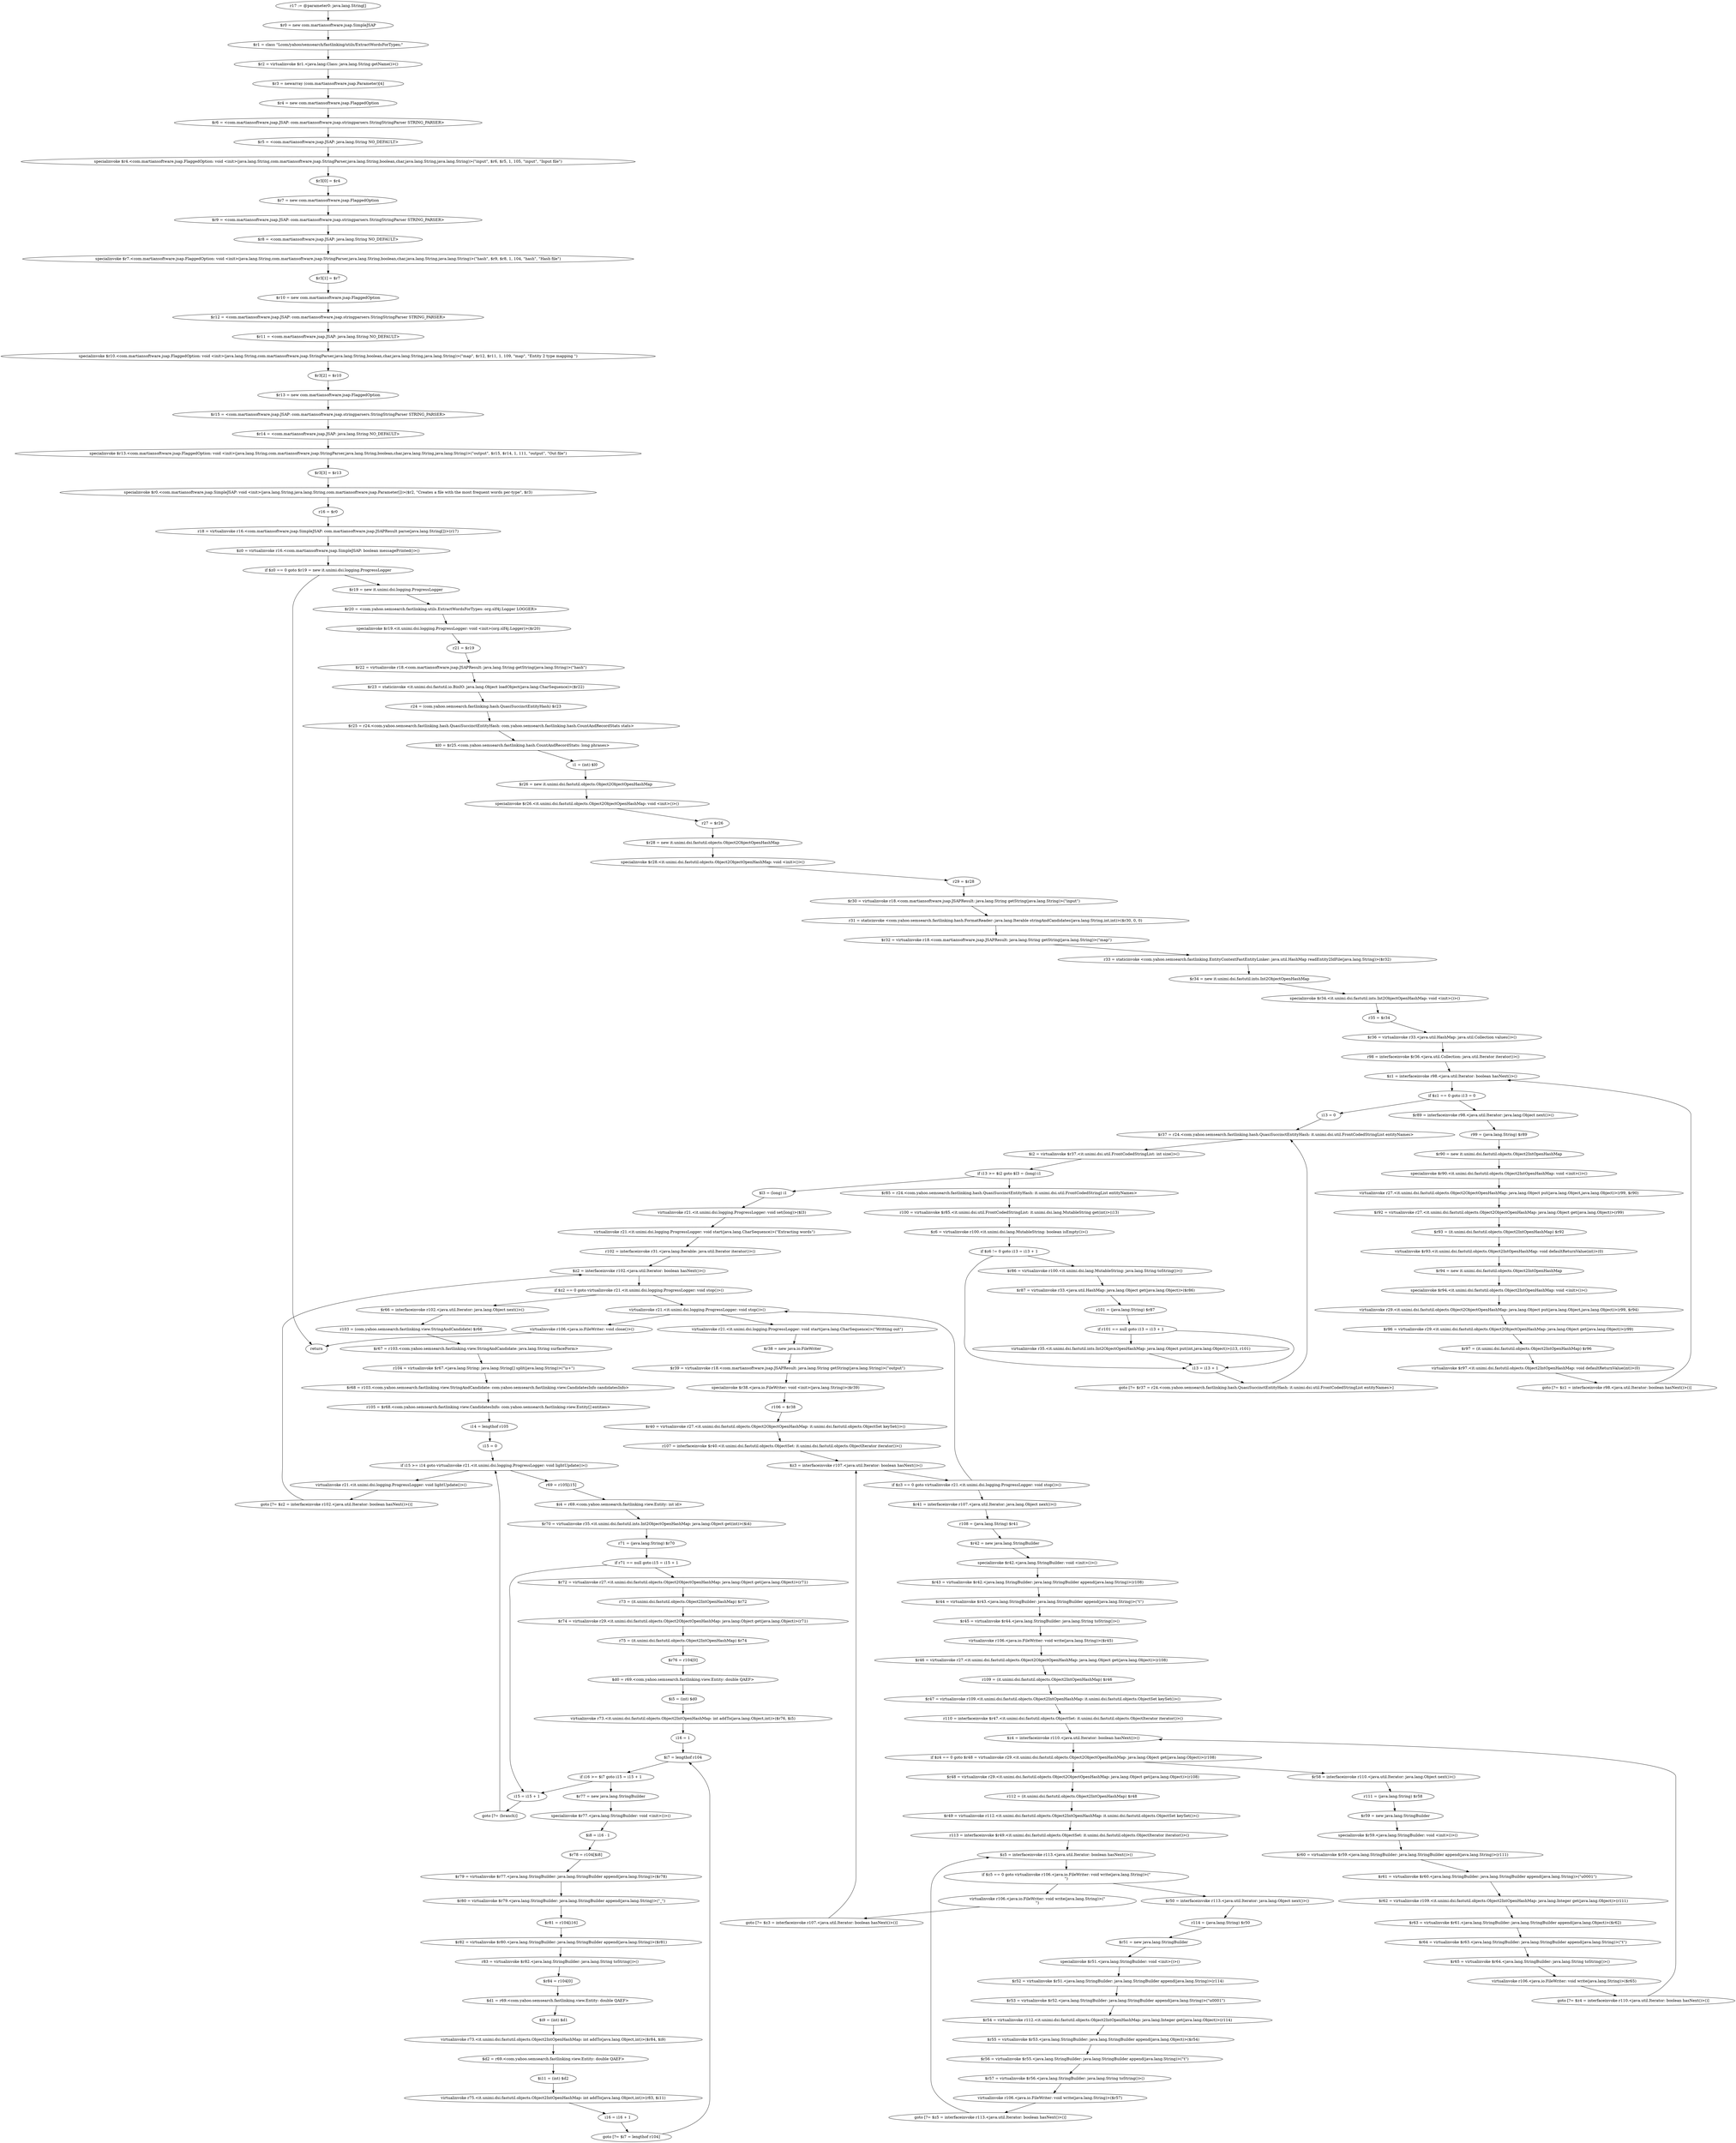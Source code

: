 digraph "unitGraph" {
    "r17 := @parameter0: java.lang.String[]"
    "$r0 = new com.martiansoftware.jsap.SimpleJSAP"
    "$r1 = class \"Lcom/yahoo/semsearch/fastlinking/utils/ExtractWordsForTypes;\""
    "$r2 = virtualinvoke $r1.<java.lang.Class: java.lang.String getName()>()"
    "$r3 = newarray (com.martiansoftware.jsap.Parameter)[4]"
    "$r4 = new com.martiansoftware.jsap.FlaggedOption"
    "$r6 = <com.martiansoftware.jsap.JSAP: com.martiansoftware.jsap.stringparsers.StringStringParser STRING_PARSER>"
    "$r5 = <com.martiansoftware.jsap.JSAP: java.lang.String NO_DEFAULT>"
    "specialinvoke $r4.<com.martiansoftware.jsap.FlaggedOption: void <init>(java.lang.String,com.martiansoftware.jsap.StringParser,java.lang.String,boolean,char,java.lang.String,java.lang.String)>(\"input\", $r6, $r5, 1, 105, \"input\", \"Input file\")"
    "$r3[0] = $r4"
    "$r7 = new com.martiansoftware.jsap.FlaggedOption"
    "$r9 = <com.martiansoftware.jsap.JSAP: com.martiansoftware.jsap.stringparsers.StringStringParser STRING_PARSER>"
    "$r8 = <com.martiansoftware.jsap.JSAP: java.lang.String NO_DEFAULT>"
    "specialinvoke $r7.<com.martiansoftware.jsap.FlaggedOption: void <init>(java.lang.String,com.martiansoftware.jsap.StringParser,java.lang.String,boolean,char,java.lang.String,java.lang.String)>(\"hash\", $r9, $r8, 1, 104, \"hash\", \"Hash file\")"
    "$r3[1] = $r7"
    "$r10 = new com.martiansoftware.jsap.FlaggedOption"
    "$r12 = <com.martiansoftware.jsap.JSAP: com.martiansoftware.jsap.stringparsers.StringStringParser STRING_PARSER>"
    "$r11 = <com.martiansoftware.jsap.JSAP: java.lang.String NO_DEFAULT>"
    "specialinvoke $r10.<com.martiansoftware.jsap.FlaggedOption: void <init>(java.lang.String,com.martiansoftware.jsap.StringParser,java.lang.String,boolean,char,java.lang.String,java.lang.String)>(\"map\", $r12, $r11, 1, 109, \"map\", \"Entity 2 type mapping \")"
    "$r3[2] = $r10"
    "$r13 = new com.martiansoftware.jsap.FlaggedOption"
    "$r15 = <com.martiansoftware.jsap.JSAP: com.martiansoftware.jsap.stringparsers.StringStringParser STRING_PARSER>"
    "$r14 = <com.martiansoftware.jsap.JSAP: java.lang.String NO_DEFAULT>"
    "specialinvoke $r13.<com.martiansoftware.jsap.FlaggedOption: void <init>(java.lang.String,com.martiansoftware.jsap.StringParser,java.lang.String,boolean,char,java.lang.String,java.lang.String)>(\"output\", $r15, $r14, 1, 111, \"output\", \"Out file\")"
    "$r3[3] = $r13"
    "specialinvoke $r0.<com.martiansoftware.jsap.SimpleJSAP: void <init>(java.lang.String,java.lang.String,com.martiansoftware.jsap.Parameter[])>($r2, \"Creates a file with the most frequent words per-type\", $r3)"
    "r16 = $r0"
    "r18 = virtualinvoke r16.<com.martiansoftware.jsap.SimpleJSAP: com.martiansoftware.jsap.JSAPResult parse(java.lang.String[])>(r17)"
    "$z0 = virtualinvoke r16.<com.martiansoftware.jsap.SimpleJSAP: boolean messagePrinted()>()"
    "if $z0 == 0 goto $r19 = new it.unimi.dsi.logging.ProgressLogger"
    "return"
    "$r19 = new it.unimi.dsi.logging.ProgressLogger"
    "$r20 = <com.yahoo.semsearch.fastlinking.utils.ExtractWordsForTypes: org.slf4j.Logger LOGGER>"
    "specialinvoke $r19.<it.unimi.dsi.logging.ProgressLogger: void <init>(org.slf4j.Logger)>($r20)"
    "r21 = $r19"
    "$r22 = virtualinvoke r18.<com.martiansoftware.jsap.JSAPResult: java.lang.String getString(java.lang.String)>(\"hash\")"
    "$r23 = staticinvoke <it.unimi.dsi.fastutil.io.BinIO: java.lang.Object loadObject(java.lang.CharSequence)>($r22)"
    "r24 = (com.yahoo.semsearch.fastlinking.hash.QuasiSuccinctEntityHash) $r23"
    "$r25 = r24.<com.yahoo.semsearch.fastlinking.hash.QuasiSuccinctEntityHash: com.yahoo.semsearch.fastlinking.hash.CountAndRecordStats stats>"
    "$l0 = $r25.<com.yahoo.semsearch.fastlinking.hash.CountAndRecordStats: long phrases>"
    "i1 = (int) $l0"
    "$r26 = new it.unimi.dsi.fastutil.objects.Object2ObjectOpenHashMap"
    "specialinvoke $r26.<it.unimi.dsi.fastutil.objects.Object2ObjectOpenHashMap: void <init>()>()"
    "r27 = $r26"
    "$r28 = new it.unimi.dsi.fastutil.objects.Object2ObjectOpenHashMap"
    "specialinvoke $r28.<it.unimi.dsi.fastutil.objects.Object2ObjectOpenHashMap: void <init>()>()"
    "r29 = $r28"
    "$r30 = virtualinvoke r18.<com.martiansoftware.jsap.JSAPResult: java.lang.String getString(java.lang.String)>(\"input\")"
    "r31 = staticinvoke <com.yahoo.semsearch.fastlinking.hash.FormatReader: java.lang.Iterable stringAndCandidates(java.lang.String,int,int)>($r30, 0, 0)"
    "$r32 = virtualinvoke r18.<com.martiansoftware.jsap.JSAPResult: java.lang.String getString(java.lang.String)>(\"map\")"
    "r33 = staticinvoke <com.yahoo.semsearch.fastlinking.EntityContextFastEntityLinker: java.util.HashMap readEntity2IdFile(java.lang.String)>($r32)"
    "$r34 = new it.unimi.dsi.fastutil.ints.Int2ObjectOpenHashMap"
    "specialinvoke $r34.<it.unimi.dsi.fastutil.ints.Int2ObjectOpenHashMap: void <init>()>()"
    "r35 = $r34"
    "$r36 = virtualinvoke r33.<java.util.HashMap: java.util.Collection values()>()"
    "r98 = interfaceinvoke $r36.<java.util.Collection: java.util.Iterator iterator()>()"
    "$z1 = interfaceinvoke r98.<java.util.Iterator: boolean hasNext()>()"
    "if $z1 == 0 goto i13 = 0"
    "$r89 = interfaceinvoke r98.<java.util.Iterator: java.lang.Object next()>()"
    "r99 = (java.lang.String) $r89"
    "$r90 = new it.unimi.dsi.fastutil.objects.Object2IntOpenHashMap"
    "specialinvoke $r90.<it.unimi.dsi.fastutil.objects.Object2IntOpenHashMap: void <init>()>()"
    "virtualinvoke r27.<it.unimi.dsi.fastutil.objects.Object2ObjectOpenHashMap: java.lang.Object put(java.lang.Object,java.lang.Object)>(r99, $r90)"
    "$r92 = virtualinvoke r27.<it.unimi.dsi.fastutil.objects.Object2ObjectOpenHashMap: java.lang.Object get(java.lang.Object)>(r99)"
    "$r93 = (it.unimi.dsi.fastutil.objects.Object2IntOpenHashMap) $r92"
    "virtualinvoke $r93.<it.unimi.dsi.fastutil.objects.Object2IntOpenHashMap: void defaultReturnValue(int)>(0)"
    "$r94 = new it.unimi.dsi.fastutil.objects.Object2IntOpenHashMap"
    "specialinvoke $r94.<it.unimi.dsi.fastutil.objects.Object2IntOpenHashMap: void <init>()>()"
    "virtualinvoke r29.<it.unimi.dsi.fastutil.objects.Object2ObjectOpenHashMap: java.lang.Object put(java.lang.Object,java.lang.Object)>(r99, $r94)"
    "$r96 = virtualinvoke r29.<it.unimi.dsi.fastutil.objects.Object2ObjectOpenHashMap: java.lang.Object get(java.lang.Object)>(r99)"
    "$r97 = (it.unimi.dsi.fastutil.objects.Object2IntOpenHashMap) $r96"
    "virtualinvoke $r97.<it.unimi.dsi.fastutil.objects.Object2IntOpenHashMap: void defaultReturnValue(int)>(0)"
    "goto [?= $z1 = interfaceinvoke r98.<java.util.Iterator: boolean hasNext()>()]"
    "i13 = 0"
    "$r37 = r24.<com.yahoo.semsearch.fastlinking.hash.QuasiSuccinctEntityHash: it.unimi.dsi.util.FrontCodedStringList entityNames>"
    "$i2 = virtualinvoke $r37.<it.unimi.dsi.util.FrontCodedStringList: int size()>()"
    "if i13 >= $i2 goto $l3 = (long) i1"
    "$r85 = r24.<com.yahoo.semsearch.fastlinking.hash.QuasiSuccinctEntityHash: it.unimi.dsi.util.FrontCodedStringList entityNames>"
    "r100 = virtualinvoke $r85.<it.unimi.dsi.util.FrontCodedStringList: it.unimi.dsi.lang.MutableString get(int)>(i13)"
    "$z6 = virtualinvoke r100.<it.unimi.dsi.lang.MutableString: boolean isEmpty()>()"
    "if $z6 != 0 goto i13 = i13 + 1"
    "$r86 = virtualinvoke r100.<it.unimi.dsi.lang.MutableString: java.lang.String toString()>()"
    "$r87 = virtualinvoke r33.<java.util.HashMap: java.lang.Object get(java.lang.Object)>($r86)"
    "r101 = (java.lang.String) $r87"
    "if r101 == null goto i13 = i13 + 1"
    "virtualinvoke r35.<it.unimi.dsi.fastutil.ints.Int2ObjectOpenHashMap: java.lang.Object put(int,java.lang.Object)>(i13, r101)"
    "i13 = i13 + 1"
    "goto [?= $r37 = r24.<com.yahoo.semsearch.fastlinking.hash.QuasiSuccinctEntityHash: it.unimi.dsi.util.FrontCodedStringList entityNames>]"
    "$l3 = (long) i1"
    "virtualinvoke r21.<it.unimi.dsi.logging.ProgressLogger: void set(long)>($l3)"
    "virtualinvoke r21.<it.unimi.dsi.logging.ProgressLogger: void start(java.lang.CharSequence)>(\"Extracting words\")"
    "r102 = interfaceinvoke r31.<java.lang.Iterable: java.util.Iterator iterator()>()"
    "$z2 = interfaceinvoke r102.<java.util.Iterator: boolean hasNext()>()"
    "if $z2 == 0 goto virtualinvoke r21.<it.unimi.dsi.logging.ProgressLogger: void stop()>()"
    "$r66 = interfaceinvoke r102.<java.util.Iterator: java.lang.Object next()>()"
    "r103 = (com.yahoo.semsearch.fastlinking.view.StringAndCandidate) $r66"
    "$r67 = r103.<com.yahoo.semsearch.fastlinking.view.StringAndCandidate: java.lang.String surfaceForm>"
    "r104 = virtualinvoke $r67.<java.lang.String: java.lang.String[] split(java.lang.String)>(\"\\s+\")"
    "$r68 = r103.<com.yahoo.semsearch.fastlinking.view.StringAndCandidate: com.yahoo.semsearch.fastlinking.view.CandidatesInfo candidatesInfo>"
    "r105 = $r68.<com.yahoo.semsearch.fastlinking.view.CandidatesInfo: com.yahoo.semsearch.fastlinking.view.Entity[] entities>"
    "i14 = lengthof r105"
    "i15 = 0"
    "if i15 >= i14 goto virtualinvoke r21.<it.unimi.dsi.logging.ProgressLogger: void lightUpdate()>()"
    "r69 = r105[i15]"
    "$i4 = r69.<com.yahoo.semsearch.fastlinking.view.Entity: int id>"
    "$r70 = virtualinvoke r35.<it.unimi.dsi.fastutil.ints.Int2ObjectOpenHashMap: java.lang.Object get(int)>($i4)"
    "r71 = (java.lang.String) $r70"
    "if r71 == null goto i15 = i15 + 1"
    "$r72 = virtualinvoke r27.<it.unimi.dsi.fastutil.objects.Object2ObjectOpenHashMap: java.lang.Object get(java.lang.Object)>(r71)"
    "r73 = (it.unimi.dsi.fastutil.objects.Object2IntOpenHashMap) $r72"
    "$r74 = virtualinvoke r29.<it.unimi.dsi.fastutil.objects.Object2ObjectOpenHashMap: java.lang.Object get(java.lang.Object)>(r71)"
    "r75 = (it.unimi.dsi.fastutil.objects.Object2IntOpenHashMap) $r74"
    "$r76 = r104[0]"
    "$d0 = r69.<com.yahoo.semsearch.fastlinking.view.Entity: double QAEF>"
    "$i5 = (int) $d0"
    "virtualinvoke r73.<it.unimi.dsi.fastutil.objects.Object2IntOpenHashMap: int addTo(java.lang.Object,int)>($r76, $i5)"
    "i16 = 1"
    "$i7 = lengthof r104"
    "if i16 >= $i7 goto i15 = i15 + 1"
    "$r77 = new java.lang.StringBuilder"
    "specialinvoke $r77.<java.lang.StringBuilder: void <init>()>()"
    "$i8 = i16 - 1"
    "$r78 = r104[$i8]"
    "$r79 = virtualinvoke $r77.<java.lang.StringBuilder: java.lang.StringBuilder append(java.lang.String)>($r78)"
    "$r80 = virtualinvoke $r79.<java.lang.StringBuilder: java.lang.StringBuilder append(java.lang.String)>(\"_\")"
    "$r81 = r104[i16]"
    "$r82 = virtualinvoke $r80.<java.lang.StringBuilder: java.lang.StringBuilder append(java.lang.String)>($r81)"
    "r83 = virtualinvoke $r82.<java.lang.StringBuilder: java.lang.String toString()>()"
    "$r84 = r104[0]"
    "$d1 = r69.<com.yahoo.semsearch.fastlinking.view.Entity: double QAEF>"
    "$i9 = (int) $d1"
    "virtualinvoke r73.<it.unimi.dsi.fastutil.objects.Object2IntOpenHashMap: int addTo(java.lang.Object,int)>($r84, $i9)"
    "$d2 = r69.<com.yahoo.semsearch.fastlinking.view.Entity: double QAEF>"
    "$i11 = (int) $d2"
    "virtualinvoke r75.<it.unimi.dsi.fastutil.objects.Object2IntOpenHashMap: int addTo(java.lang.Object,int)>(r83, $i11)"
    "i16 = i16 + 1"
    "goto [?= $i7 = lengthof r104]"
    "i15 = i15 + 1"
    "goto [?= (branch)]"
    "virtualinvoke r21.<it.unimi.dsi.logging.ProgressLogger: void lightUpdate()>()"
    "goto [?= $z2 = interfaceinvoke r102.<java.util.Iterator: boolean hasNext()>()]"
    "virtualinvoke r21.<it.unimi.dsi.logging.ProgressLogger: void stop()>()"
    "virtualinvoke r21.<it.unimi.dsi.logging.ProgressLogger: void start(java.lang.CharSequence)>(\"Writting out\")"
    "$r38 = new java.io.FileWriter"
    "$r39 = virtualinvoke r18.<com.martiansoftware.jsap.JSAPResult: java.lang.String getString(java.lang.String)>(\"output\")"
    "specialinvoke $r38.<java.io.FileWriter: void <init>(java.lang.String)>($r39)"
    "r106 = $r38"
    "$r40 = virtualinvoke r27.<it.unimi.dsi.fastutil.objects.Object2ObjectOpenHashMap: it.unimi.dsi.fastutil.objects.ObjectSet keySet()>()"
    "r107 = interfaceinvoke $r40.<it.unimi.dsi.fastutil.objects.ObjectSet: it.unimi.dsi.fastutil.objects.ObjectIterator iterator()>()"
    "$z3 = interfaceinvoke r107.<java.util.Iterator: boolean hasNext()>()"
    "if $z3 == 0 goto virtualinvoke r21.<it.unimi.dsi.logging.ProgressLogger: void stop()>()"
    "$r41 = interfaceinvoke r107.<java.util.Iterator: java.lang.Object next()>()"
    "r108 = (java.lang.String) $r41"
    "$r42 = new java.lang.StringBuilder"
    "specialinvoke $r42.<java.lang.StringBuilder: void <init>()>()"
    "$r43 = virtualinvoke $r42.<java.lang.StringBuilder: java.lang.StringBuilder append(java.lang.String)>(r108)"
    "$r44 = virtualinvoke $r43.<java.lang.StringBuilder: java.lang.StringBuilder append(java.lang.String)>(\"\t\")"
    "$r45 = virtualinvoke $r44.<java.lang.StringBuilder: java.lang.String toString()>()"
    "virtualinvoke r106.<java.io.FileWriter: void write(java.lang.String)>($r45)"
    "$r46 = virtualinvoke r27.<it.unimi.dsi.fastutil.objects.Object2ObjectOpenHashMap: java.lang.Object get(java.lang.Object)>(r108)"
    "r109 = (it.unimi.dsi.fastutil.objects.Object2IntOpenHashMap) $r46"
    "$r47 = virtualinvoke r109.<it.unimi.dsi.fastutil.objects.Object2IntOpenHashMap: it.unimi.dsi.fastutil.objects.ObjectSet keySet()>()"
    "r110 = interfaceinvoke $r47.<it.unimi.dsi.fastutil.objects.ObjectSet: it.unimi.dsi.fastutil.objects.ObjectIterator iterator()>()"
    "$z4 = interfaceinvoke r110.<java.util.Iterator: boolean hasNext()>()"
    "if $z4 == 0 goto $r48 = virtualinvoke r29.<it.unimi.dsi.fastutil.objects.Object2ObjectOpenHashMap: java.lang.Object get(java.lang.Object)>(r108)"
    "$r58 = interfaceinvoke r110.<java.util.Iterator: java.lang.Object next()>()"
    "r111 = (java.lang.String) $r58"
    "$r59 = new java.lang.StringBuilder"
    "specialinvoke $r59.<java.lang.StringBuilder: void <init>()>()"
    "$r60 = virtualinvoke $r59.<java.lang.StringBuilder: java.lang.StringBuilder append(java.lang.String)>(r111)"
    "$r61 = virtualinvoke $r60.<java.lang.StringBuilder: java.lang.StringBuilder append(java.lang.String)>(\"\u0001\")"
    "$r62 = virtualinvoke r109.<it.unimi.dsi.fastutil.objects.Object2IntOpenHashMap: java.lang.Integer get(java.lang.Object)>(r111)"
    "$r63 = virtualinvoke $r61.<java.lang.StringBuilder: java.lang.StringBuilder append(java.lang.Object)>($r62)"
    "$r64 = virtualinvoke $r63.<java.lang.StringBuilder: java.lang.StringBuilder append(java.lang.String)>(\"\t\")"
    "$r65 = virtualinvoke $r64.<java.lang.StringBuilder: java.lang.String toString()>()"
    "virtualinvoke r106.<java.io.FileWriter: void write(java.lang.String)>($r65)"
    "goto [?= $z4 = interfaceinvoke r110.<java.util.Iterator: boolean hasNext()>()]"
    "$r48 = virtualinvoke r29.<it.unimi.dsi.fastutil.objects.Object2ObjectOpenHashMap: java.lang.Object get(java.lang.Object)>(r108)"
    "r112 = (it.unimi.dsi.fastutil.objects.Object2IntOpenHashMap) $r48"
    "$r49 = virtualinvoke r112.<it.unimi.dsi.fastutil.objects.Object2IntOpenHashMap: it.unimi.dsi.fastutil.objects.ObjectSet keySet()>()"
    "r113 = interfaceinvoke $r49.<it.unimi.dsi.fastutil.objects.ObjectSet: it.unimi.dsi.fastutil.objects.ObjectIterator iterator()>()"
    "$z5 = interfaceinvoke r113.<java.util.Iterator: boolean hasNext()>()"
    "if $z5 == 0 goto virtualinvoke r106.<java.io.FileWriter: void write(java.lang.String)>(\"\n\")"
    "$r50 = interfaceinvoke r113.<java.util.Iterator: java.lang.Object next()>()"
    "r114 = (java.lang.String) $r50"
    "$r51 = new java.lang.StringBuilder"
    "specialinvoke $r51.<java.lang.StringBuilder: void <init>()>()"
    "$r52 = virtualinvoke $r51.<java.lang.StringBuilder: java.lang.StringBuilder append(java.lang.String)>(r114)"
    "$r53 = virtualinvoke $r52.<java.lang.StringBuilder: java.lang.StringBuilder append(java.lang.String)>(\"\u0001\")"
    "$r54 = virtualinvoke r112.<it.unimi.dsi.fastutil.objects.Object2IntOpenHashMap: java.lang.Integer get(java.lang.Object)>(r114)"
    "$r55 = virtualinvoke $r53.<java.lang.StringBuilder: java.lang.StringBuilder append(java.lang.Object)>($r54)"
    "$r56 = virtualinvoke $r55.<java.lang.StringBuilder: java.lang.StringBuilder append(java.lang.String)>(\"\t\")"
    "$r57 = virtualinvoke $r56.<java.lang.StringBuilder: java.lang.String toString()>()"
    "virtualinvoke r106.<java.io.FileWriter: void write(java.lang.String)>($r57)"
    "goto [?= $z5 = interfaceinvoke r113.<java.util.Iterator: boolean hasNext()>()]"
    "virtualinvoke r106.<java.io.FileWriter: void write(java.lang.String)>(\"\n\")"
    "goto [?= $z3 = interfaceinvoke r107.<java.util.Iterator: boolean hasNext()>()]"
    "virtualinvoke r106.<java.io.FileWriter: void close()>()"
    "r17 := @parameter0: java.lang.String[]"->"$r0 = new com.martiansoftware.jsap.SimpleJSAP";
    "$r0 = new com.martiansoftware.jsap.SimpleJSAP"->"$r1 = class \"Lcom/yahoo/semsearch/fastlinking/utils/ExtractWordsForTypes;\"";
    "$r1 = class \"Lcom/yahoo/semsearch/fastlinking/utils/ExtractWordsForTypes;\""->"$r2 = virtualinvoke $r1.<java.lang.Class: java.lang.String getName()>()";
    "$r2 = virtualinvoke $r1.<java.lang.Class: java.lang.String getName()>()"->"$r3 = newarray (com.martiansoftware.jsap.Parameter)[4]";
    "$r3 = newarray (com.martiansoftware.jsap.Parameter)[4]"->"$r4 = new com.martiansoftware.jsap.FlaggedOption";
    "$r4 = new com.martiansoftware.jsap.FlaggedOption"->"$r6 = <com.martiansoftware.jsap.JSAP: com.martiansoftware.jsap.stringparsers.StringStringParser STRING_PARSER>";
    "$r6 = <com.martiansoftware.jsap.JSAP: com.martiansoftware.jsap.stringparsers.StringStringParser STRING_PARSER>"->"$r5 = <com.martiansoftware.jsap.JSAP: java.lang.String NO_DEFAULT>";
    "$r5 = <com.martiansoftware.jsap.JSAP: java.lang.String NO_DEFAULT>"->"specialinvoke $r4.<com.martiansoftware.jsap.FlaggedOption: void <init>(java.lang.String,com.martiansoftware.jsap.StringParser,java.lang.String,boolean,char,java.lang.String,java.lang.String)>(\"input\", $r6, $r5, 1, 105, \"input\", \"Input file\")";
    "specialinvoke $r4.<com.martiansoftware.jsap.FlaggedOption: void <init>(java.lang.String,com.martiansoftware.jsap.StringParser,java.lang.String,boolean,char,java.lang.String,java.lang.String)>(\"input\", $r6, $r5, 1, 105, \"input\", \"Input file\")"->"$r3[0] = $r4";
    "$r3[0] = $r4"->"$r7 = new com.martiansoftware.jsap.FlaggedOption";
    "$r7 = new com.martiansoftware.jsap.FlaggedOption"->"$r9 = <com.martiansoftware.jsap.JSAP: com.martiansoftware.jsap.stringparsers.StringStringParser STRING_PARSER>";
    "$r9 = <com.martiansoftware.jsap.JSAP: com.martiansoftware.jsap.stringparsers.StringStringParser STRING_PARSER>"->"$r8 = <com.martiansoftware.jsap.JSAP: java.lang.String NO_DEFAULT>";
    "$r8 = <com.martiansoftware.jsap.JSAP: java.lang.String NO_DEFAULT>"->"specialinvoke $r7.<com.martiansoftware.jsap.FlaggedOption: void <init>(java.lang.String,com.martiansoftware.jsap.StringParser,java.lang.String,boolean,char,java.lang.String,java.lang.String)>(\"hash\", $r9, $r8, 1, 104, \"hash\", \"Hash file\")";
    "specialinvoke $r7.<com.martiansoftware.jsap.FlaggedOption: void <init>(java.lang.String,com.martiansoftware.jsap.StringParser,java.lang.String,boolean,char,java.lang.String,java.lang.String)>(\"hash\", $r9, $r8, 1, 104, \"hash\", \"Hash file\")"->"$r3[1] = $r7";
    "$r3[1] = $r7"->"$r10 = new com.martiansoftware.jsap.FlaggedOption";
    "$r10 = new com.martiansoftware.jsap.FlaggedOption"->"$r12 = <com.martiansoftware.jsap.JSAP: com.martiansoftware.jsap.stringparsers.StringStringParser STRING_PARSER>";
    "$r12 = <com.martiansoftware.jsap.JSAP: com.martiansoftware.jsap.stringparsers.StringStringParser STRING_PARSER>"->"$r11 = <com.martiansoftware.jsap.JSAP: java.lang.String NO_DEFAULT>";
    "$r11 = <com.martiansoftware.jsap.JSAP: java.lang.String NO_DEFAULT>"->"specialinvoke $r10.<com.martiansoftware.jsap.FlaggedOption: void <init>(java.lang.String,com.martiansoftware.jsap.StringParser,java.lang.String,boolean,char,java.lang.String,java.lang.String)>(\"map\", $r12, $r11, 1, 109, \"map\", \"Entity 2 type mapping \")";
    "specialinvoke $r10.<com.martiansoftware.jsap.FlaggedOption: void <init>(java.lang.String,com.martiansoftware.jsap.StringParser,java.lang.String,boolean,char,java.lang.String,java.lang.String)>(\"map\", $r12, $r11, 1, 109, \"map\", \"Entity 2 type mapping \")"->"$r3[2] = $r10";
    "$r3[2] = $r10"->"$r13 = new com.martiansoftware.jsap.FlaggedOption";
    "$r13 = new com.martiansoftware.jsap.FlaggedOption"->"$r15 = <com.martiansoftware.jsap.JSAP: com.martiansoftware.jsap.stringparsers.StringStringParser STRING_PARSER>";
    "$r15 = <com.martiansoftware.jsap.JSAP: com.martiansoftware.jsap.stringparsers.StringStringParser STRING_PARSER>"->"$r14 = <com.martiansoftware.jsap.JSAP: java.lang.String NO_DEFAULT>";
    "$r14 = <com.martiansoftware.jsap.JSAP: java.lang.String NO_DEFAULT>"->"specialinvoke $r13.<com.martiansoftware.jsap.FlaggedOption: void <init>(java.lang.String,com.martiansoftware.jsap.StringParser,java.lang.String,boolean,char,java.lang.String,java.lang.String)>(\"output\", $r15, $r14, 1, 111, \"output\", \"Out file\")";
    "specialinvoke $r13.<com.martiansoftware.jsap.FlaggedOption: void <init>(java.lang.String,com.martiansoftware.jsap.StringParser,java.lang.String,boolean,char,java.lang.String,java.lang.String)>(\"output\", $r15, $r14, 1, 111, \"output\", \"Out file\")"->"$r3[3] = $r13";
    "$r3[3] = $r13"->"specialinvoke $r0.<com.martiansoftware.jsap.SimpleJSAP: void <init>(java.lang.String,java.lang.String,com.martiansoftware.jsap.Parameter[])>($r2, \"Creates a file with the most frequent words per-type\", $r3)";
    "specialinvoke $r0.<com.martiansoftware.jsap.SimpleJSAP: void <init>(java.lang.String,java.lang.String,com.martiansoftware.jsap.Parameter[])>($r2, \"Creates a file with the most frequent words per-type\", $r3)"->"r16 = $r0";
    "r16 = $r0"->"r18 = virtualinvoke r16.<com.martiansoftware.jsap.SimpleJSAP: com.martiansoftware.jsap.JSAPResult parse(java.lang.String[])>(r17)";
    "r18 = virtualinvoke r16.<com.martiansoftware.jsap.SimpleJSAP: com.martiansoftware.jsap.JSAPResult parse(java.lang.String[])>(r17)"->"$z0 = virtualinvoke r16.<com.martiansoftware.jsap.SimpleJSAP: boolean messagePrinted()>()";
    "$z0 = virtualinvoke r16.<com.martiansoftware.jsap.SimpleJSAP: boolean messagePrinted()>()"->"if $z0 == 0 goto $r19 = new it.unimi.dsi.logging.ProgressLogger";
    "if $z0 == 0 goto $r19 = new it.unimi.dsi.logging.ProgressLogger"->"return";
    "if $z0 == 0 goto $r19 = new it.unimi.dsi.logging.ProgressLogger"->"$r19 = new it.unimi.dsi.logging.ProgressLogger";
    "$r19 = new it.unimi.dsi.logging.ProgressLogger"->"$r20 = <com.yahoo.semsearch.fastlinking.utils.ExtractWordsForTypes: org.slf4j.Logger LOGGER>";
    "$r20 = <com.yahoo.semsearch.fastlinking.utils.ExtractWordsForTypes: org.slf4j.Logger LOGGER>"->"specialinvoke $r19.<it.unimi.dsi.logging.ProgressLogger: void <init>(org.slf4j.Logger)>($r20)";
    "specialinvoke $r19.<it.unimi.dsi.logging.ProgressLogger: void <init>(org.slf4j.Logger)>($r20)"->"r21 = $r19";
    "r21 = $r19"->"$r22 = virtualinvoke r18.<com.martiansoftware.jsap.JSAPResult: java.lang.String getString(java.lang.String)>(\"hash\")";
    "$r22 = virtualinvoke r18.<com.martiansoftware.jsap.JSAPResult: java.lang.String getString(java.lang.String)>(\"hash\")"->"$r23 = staticinvoke <it.unimi.dsi.fastutil.io.BinIO: java.lang.Object loadObject(java.lang.CharSequence)>($r22)";
    "$r23 = staticinvoke <it.unimi.dsi.fastutil.io.BinIO: java.lang.Object loadObject(java.lang.CharSequence)>($r22)"->"r24 = (com.yahoo.semsearch.fastlinking.hash.QuasiSuccinctEntityHash) $r23";
    "r24 = (com.yahoo.semsearch.fastlinking.hash.QuasiSuccinctEntityHash) $r23"->"$r25 = r24.<com.yahoo.semsearch.fastlinking.hash.QuasiSuccinctEntityHash: com.yahoo.semsearch.fastlinking.hash.CountAndRecordStats stats>";
    "$r25 = r24.<com.yahoo.semsearch.fastlinking.hash.QuasiSuccinctEntityHash: com.yahoo.semsearch.fastlinking.hash.CountAndRecordStats stats>"->"$l0 = $r25.<com.yahoo.semsearch.fastlinking.hash.CountAndRecordStats: long phrases>";
    "$l0 = $r25.<com.yahoo.semsearch.fastlinking.hash.CountAndRecordStats: long phrases>"->"i1 = (int) $l0";
    "i1 = (int) $l0"->"$r26 = new it.unimi.dsi.fastutil.objects.Object2ObjectOpenHashMap";
    "$r26 = new it.unimi.dsi.fastutil.objects.Object2ObjectOpenHashMap"->"specialinvoke $r26.<it.unimi.dsi.fastutil.objects.Object2ObjectOpenHashMap: void <init>()>()";
    "specialinvoke $r26.<it.unimi.dsi.fastutil.objects.Object2ObjectOpenHashMap: void <init>()>()"->"r27 = $r26";
    "r27 = $r26"->"$r28 = new it.unimi.dsi.fastutil.objects.Object2ObjectOpenHashMap";
    "$r28 = new it.unimi.dsi.fastutil.objects.Object2ObjectOpenHashMap"->"specialinvoke $r28.<it.unimi.dsi.fastutil.objects.Object2ObjectOpenHashMap: void <init>()>()";
    "specialinvoke $r28.<it.unimi.dsi.fastutil.objects.Object2ObjectOpenHashMap: void <init>()>()"->"r29 = $r28";
    "r29 = $r28"->"$r30 = virtualinvoke r18.<com.martiansoftware.jsap.JSAPResult: java.lang.String getString(java.lang.String)>(\"input\")";
    "$r30 = virtualinvoke r18.<com.martiansoftware.jsap.JSAPResult: java.lang.String getString(java.lang.String)>(\"input\")"->"r31 = staticinvoke <com.yahoo.semsearch.fastlinking.hash.FormatReader: java.lang.Iterable stringAndCandidates(java.lang.String,int,int)>($r30, 0, 0)";
    "r31 = staticinvoke <com.yahoo.semsearch.fastlinking.hash.FormatReader: java.lang.Iterable stringAndCandidates(java.lang.String,int,int)>($r30, 0, 0)"->"$r32 = virtualinvoke r18.<com.martiansoftware.jsap.JSAPResult: java.lang.String getString(java.lang.String)>(\"map\")";
    "$r32 = virtualinvoke r18.<com.martiansoftware.jsap.JSAPResult: java.lang.String getString(java.lang.String)>(\"map\")"->"r33 = staticinvoke <com.yahoo.semsearch.fastlinking.EntityContextFastEntityLinker: java.util.HashMap readEntity2IdFile(java.lang.String)>($r32)";
    "r33 = staticinvoke <com.yahoo.semsearch.fastlinking.EntityContextFastEntityLinker: java.util.HashMap readEntity2IdFile(java.lang.String)>($r32)"->"$r34 = new it.unimi.dsi.fastutil.ints.Int2ObjectOpenHashMap";
    "$r34 = new it.unimi.dsi.fastutil.ints.Int2ObjectOpenHashMap"->"specialinvoke $r34.<it.unimi.dsi.fastutil.ints.Int2ObjectOpenHashMap: void <init>()>()";
    "specialinvoke $r34.<it.unimi.dsi.fastutil.ints.Int2ObjectOpenHashMap: void <init>()>()"->"r35 = $r34";
    "r35 = $r34"->"$r36 = virtualinvoke r33.<java.util.HashMap: java.util.Collection values()>()";
    "$r36 = virtualinvoke r33.<java.util.HashMap: java.util.Collection values()>()"->"r98 = interfaceinvoke $r36.<java.util.Collection: java.util.Iterator iterator()>()";
    "r98 = interfaceinvoke $r36.<java.util.Collection: java.util.Iterator iterator()>()"->"$z1 = interfaceinvoke r98.<java.util.Iterator: boolean hasNext()>()";
    "$z1 = interfaceinvoke r98.<java.util.Iterator: boolean hasNext()>()"->"if $z1 == 0 goto i13 = 0";
    "if $z1 == 0 goto i13 = 0"->"$r89 = interfaceinvoke r98.<java.util.Iterator: java.lang.Object next()>()";
    "if $z1 == 0 goto i13 = 0"->"i13 = 0";
    "$r89 = interfaceinvoke r98.<java.util.Iterator: java.lang.Object next()>()"->"r99 = (java.lang.String) $r89";
    "r99 = (java.lang.String) $r89"->"$r90 = new it.unimi.dsi.fastutil.objects.Object2IntOpenHashMap";
    "$r90 = new it.unimi.dsi.fastutil.objects.Object2IntOpenHashMap"->"specialinvoke $r90.<it.unimi.dsi.fastutil.objects.Object2IntOpenHashMap: void <init>()>()";
    "specialinvoke $r90.<it.unimi.dsi.fastutil.objects.Object2IntOpenHashMap: void <init>()>()"->"virtualinvoke r27.<it.unimi.dsi.fastutil.objects.Object2ObjectOpenHashMap: java.lang.Object put(java.lang.Object,java.lang.Object)>(r99, $r90)";
    "virtualinvoke r27.<it.unimi.dsi.fastutil.objects.Object2ObjectOpenHashMap: java.lang.Object put(java.lang.Object,java.lang.Object)>(r99, $r90)"->"$r92 = virtualinvoke r27.<it.unimi.dsi.fastutil.objects.Object2ObjectOpenHashMap: java.lang.Object get(java.lang.Object)>(r99)";
    "$r92 = virtualinvoke r27.<it.unimi.dsi.fastutil.objects.Object2ObjectOpenHashMap: java.lang.Object get(java.lang.Object)>(r99)"->"$r93 = (it.unimi.dsi.fastutil.objects.Object2IntOpenHashMap) $r92";
    "$r93 = (it.unimi.dsi.fastutil.objects.Object2IntOpenHashMap) $r92"->"virtualinvoke $r93.<it.unimi.dsi.fastutil.objects.Object2IntOpenHashMap: void defaultReturnValue(int)>(0)";
    "virtualinvoke $r93.<it.unimi.dsi.fastutil.objects.Object2IntOpenHashMap: void defaultReturnValue(int)>(0)"->"$r94 = new it.unimi.dsi.fastutil.objects.Object2IntOpenHashMap";
    "$r94 = new it.unimi.dsi.fastutil.objects.Object2IntOpenHashMap"->"specialinvoke $r94.<it.unimi.dsi.fastutil.objects.Object2IntOpenHashMap: void <init>()>()";
    "specialinvoke $r94.<it.unimi.dsi.fastutil.objects.Object2IntOpenHashMap: void <init>()>()"->"virtualinvoke r29.<it.unimi.dsi.fastutil.objects.Object2ObjectOpenHashMap: java.lang.Object put(java.lang.Object,java.lang.Object)>(r99, $r94)";
    "virtualinvoke r29.<it.unimi.dsi.fastutil.objects.Object2ObjectOpenHashMap: java.lang.Object put(java.lang.Object,java.lang.Object)>(r99, $r94)"->"$r96 = virtualinvoke r29.<it.unimi.dsi.fastutil.objects.Object2ObjectOpenHashMap: java.lang.Object get(java.lang.Object)>(r99)";
    "$r96 = virtualinvoke r29.<it.unimi.dsi.fastutil.objects.Object2ObjectOpenHashMap: java.lang.Object get(java.lang.Object)>(r99)"->"$r97 = (it.unimi.dsi.fastutil.objects.Object2IntOpenHashMap) $r96";
    "$r97 = (it.unimi.dsi.fastutil.objects.Object2IntOpenHashMap) $r96"->"virtualinvoke $r97.<it.unimi.dsi.fastutil.objects.Object2IntOpenHashMap: void defaultReturnValue(int)>(0)";
    "virtualinvoke $r97.<it.unimi.dsi.fastutil.objects.Object2IntOpenHashMap: void defaultReturnValue(int)>(0)"->"goto [?= $z1 = interfaceinvoke r98.<java.util.Iterator: boolean hasNext()>()]";
    "goto [?= $z1 = interfaceinvoke r98.<java.util.Iterator: boolean hasNext()>()]"->"$z1 = interfaceinvoke r98.<java.util.Iterator: boolean hasNext()>()";
    "i13 = 0"->"$r37 = r24.<com.yahoo.semsearch.fastlinking.hash.QuasiSuccinctEntityHash: it.unimi.dsi.util.FrontCodedStringList entityNames>";
    "$r37 = r24.<com.yahoo.semsearch.fastlinking.hash.QuasiSuccinctEntityHash: it.unimi.dsi.util.FrontCodedStringList entityNames>"->"$i2 = virtualinvoke $r37.<it.unimi.dsi.util.FrontCodedStringList: int size()>()";
    "$i2 = virtualinvoke $r37.<it.unimi.dsi.util.FrontCodedStringList: int size()>()"->"if i13 >= $i2 goto $l3 = (long) i1";
    "if i13 >= $i2 goto $l3 = (long) i1"->"$r85 = r24.<com.yahoo.semsearch.fastlinking.hash.QuasiSuccinctEntityHash: it.unimi.dsi.util.FrontCodedStringList entityNames>";
    "if i13 >= $i2 goto $l3 = (long) i1"->"$l3 = (long) i1";
    "$r85 = r24.<com.yahoo.semsearch.fastlinking.hash.QuasiSuccinctEntityHash: it.unimi.dsi.util.FrontCodedStringList entityNames>"->"r100 = virtualinvoke $r85.<it.unimi.dsi.util.FrontCodedStringList: it.unimi.dsi.lang.MutableString get(int)>(i13)";
    "r100 = virtualinvoke $r85.<it.unimi.dsi.util.FrontCodedStringList: it.unimi.dsi.lang.MutableString get(int)>(i13)"->"$z6 = virtualinvoke r100.<it.unimi.dsi.lang.MutableString: boolean isEmpty()>()";
    "$z6 = virtualinvoke r100.<it.unimi.dsi.lang.MutableString: boolean isEmpty()>()"->"if $z6 != 0 goto i13 = i13 + 1";
    "if $z6 != 0 goto i13 = i13 + 1"->"$r86 = virtualinvoke r100.<it.unimi.dsi.lang.MutableString: java.lang.String toString()>()";
    "if $z6 != 0 goto i13 = i13 + 1"->"i13 = i13 + 1";
    "$r86 = virtualinvoke r100.<it.unimi.dsi.lang.MutableString: java.lang.String toString()>()"->"$r87 = virtualinvoke r33.<java.util.HashMap: java.lang.Object get(java.lang.Object)>($r86)";
    "$r87 = virtualinvoke r33.<java.util.HashMap: java.lang.Object get(java.lang.Object)>($r86)"->"r101 = (java.lang.String) $r87";
    "r101 = (java.lang.String) $r87"->"if r101 == null goto i13 = i13 + 1";
    "if r101 == null goto i13 = i13 + 1"->"virtualinvoke r35.<it.unimi.dsi.fastutil.ints.Int2ObjectOpenHashMap: java.lang.Object put(int,java.lang.Object)>(i13, r101)";
    "if r101 == null goto i13 = i13 + 1"->"i13 = i13 + 1";
    "virtualinvoke r35.<it.unimi.dsi.fastutil.ints.Int2ObjectOpenHashMap: java.lang.Object put(int,java.lang.Object)>(i13, r101)"->"i13 = i13 + 1";
    "i13 = i13 + 1"->"goto [?= $r37 = r24.<com.yahoo.semsearch.fastlinking.hash.QuasiSuccinctEntityHash: it.unimi.dsi.util.FrontCodedStringList entityNames>]";
    "goto [?= $r37 = r24.<com.yahoo.semsearch.fastlinking.hash.QuasiSuccinctEntityHash: it.unimi.dsi.util.FrontCodedStringList entityNames>]"->"$r37 = r24.<com.yahoo.semsearch.fastlinking.hash.QuasiSuccinctEntityHash: it.unimi.dsi.util.FrontCodedStringList entityNames>";
    "$l3 = (long) i1"->"virtualinvoke r21.<it.unimi.dsi.logging.ProgressLogger: void set(long)>($l3)";
    "virtualinvoke r21.<it.unimi.dsi.logging.ProgressLogger: void set(long)>($l3)"->"virtualinvoke r21.<it.unimi.dsi.logging.ProgressLogger: void start(java.lang.CharSequence)>(\"Extracting words\")";
    "virtualinvoke r21.<it.unimi.dsi.logging.ProgressLogger: void start(java.lang.CharSequence)>(\"Extracting words\")"->"r102 = interfaceinvoke r31.<java.lang.Iterable: java.util.Iterator iterator()>()";
    "r102 = interfaceinvoke r31.<java.lang.Iterable: java.util.Iterator iterator()>()"->"$z2 = interfaceinvoke r102.<java.util.Iterator: boolean hasNext()>()";
    "$z2 = interfaceinvoke r102.<java.util.Iterator: boolean hasNext()>()"->"if $z2 == 0 goto virtualinvoke r21.<it.unimi.dsi.logging.ProgressLogger: void stop()>()";
    "if $z2 == 0 goto virtualinvoke r21.<it.unimi.dsi.logging.ProgressLogger: void stop()>()"->"$r66 = interfaceinvoke r102.<java.util.Iterator: java.lang.Object next()>()";
    "if $z2 == 0 goto virtualinvoke r21.<it.unimi.dsi.logging.ProgressLogger: void stop()>()"->"virtualinvoke r21.<it.unimi.dsi.logging.ProgressLogger: void stop()>()";
    "$r66 = interfaceinvoke r102.<java.util.Iterator: java.lang.Object next()>()"->"r103 = (com.yahoo.semsearch.fastlinking.view.StringAndCandidate) $r66";
    "r103 = (com.yahoo.semsearch.fastlinking.view.StringAndCandidate) $r66"->"$r67 = r103.<com.yahoo.semsearch.fastlinking.view.StringAndCandidate: java.lang.String surfaceForm>";
    "$r67 = r103.<com.yahoo.semsearch.fastlinking.view.StringAndCandidate: java.lang.String surfaceForm>"->"r104 = virtualinvoke $r67.<java.lang.String: java.lang.String[] split(java.lang.String)>(\"\\s+\")";
    "r104 = virtualinvoke $r67.<java.lang.String: java.lang.String[] split(java.lang.String)>(\"\\s+\")"->"$r68 = r103.<com.yahoo.semsearch.fastlinking.view.StringAndCandidate: com.yahoo.semsearch.fastlinking.view.CandidatesInfo candidatesInfo>";
    "$r68 = r103.<com.yahoo.semsearch.fastlinking.view.StringAndCandidate: com.yahoo.semsearch.fastlinking.view.CandidatesInfo candidatesInfo>"->"r105 = $r68.<com.yahoo.semsearch.fastlinking.view.CandidatesInfo: com.yahoo.semsearch.fastlinking.view.Entity[] entities>";
    "r105 = $r68.<com.yahoo.semsearch.fastlinking.view.CandidatesInfo: com.yahoo.semsearch.fastlinking.view.Entity[] entities>"->"i14 = lengthof r105";
    "i14 = lengthof r105"->"i15 = 0";
    "i15 = 0"->"if i15 >= i14 goto virtualinvoke r21.<it.unimi.dsi.logging.ProgressLogger: void lightUpdate()>()";
    "if i15 >= i14 goto virtualinvoke r21.<it.unimi.dsi.logging.ProgressLogger: void lightUpdate()>()"->"r69 = r105[i15]";
    "if i15 >= i14 goto virtualinvoke r21.<it.unimi.dsi.logging.ProgressLogger: void lightUpdate()>()"->"virtualinvoke r21.<it.unimi.dsi.logging.ProgressLogger: void lightUpdate()>()";
    "r69 = r105[i15]"->"$i4 = r69.<com.yahoo.semsearch.fastlinking.view.Entity: int id>";
    "$i4 = r69.<com.yahoo.semsearch.fastlinking.view.Entity: int id>"->"$r70 = virtualinvoke r35.<it.unimi.dsi.fastutil.ints.Int2ObjectOpenHashMap: java.lang.Object get(int)>($i4)";
    "$r70 = virtualinvoke r35.<it.unimi.dsi.fastutil.ints.Int2ObjectOpenHashMap: java.lang.Object get(int)>($i4)"->"r71 = (java.lang.String) $r70";
    "r71 = (java.lang.String) $r70"->"if r71 == null goto i15 = i15 + 1";
    "if r71 == null goto i15 = i15 + 1"->"$r72 = virtualinvoke r27.<it.unimi.dsi.fastutil.objects.Object2ObjectOpenHashMap: java.lang.Object get(java.lang.Object)>(r71)";
    "if r71 == null goto i15 = i15 + 1"->"i15 = i15 + 1";
    "$r72 = virtualinvoke r27.<it.unimi.dsi.fastutil.objects.Object2ObjectOpenHashMap: java.lang.Object get(java.lang.Object)>(r71)"->"r73 = (it.unimi.dsi.fastutil.objects.Object2IntOpenHashMap) $r72";
    "r73 = (it.unimi.dsi.fastutil.objects.Object2IntOpenHashMap) $r72"->"$r74 = virtualinvoke r29.<it.unimi.dsi.fastutil.objects.Object2ObjectOpenHashMap: java.lang.Object get(java.lang.Object)>(r71)";
    "$r74 = virtualinvoke r29.<it.unimi.dsi.fastutil.objects.Object2ObjectOpenHashMap: java.lang.Object get(java.lang.Object)>(r71)"->"r75 = (it.unimi.dsi.fastutil.objects.Object2IntOpenHashMap) $r74";
    "r75 = (it.unimi.dsi.fastutil.objects.Object2IntOpenHashMap) $r74"->"$r76 = r104[0]";
    "$r76 = r104[0]"->"$d0 = r69.<com.yahoo.semsearch.fastlinking.view.Entity: double QAEF>";
    "$d0 = r69.<com.yahoo.semsearch.fastlinking.view.Entity: double QAEF>"->"$i5 = (int) $d0";
    "$i5 = (int) $d0"->"virtualinvoke r73.<it.unimi.dsi.fastutil.objects.Object2IntOpenHashMap: int addTo(java.lang.Object,int)>($r76, $i5)";
    "virtualinvoke r73.<it.unimi.dsi.fastutil.objects.Object2IntOpenHashMap: int addTo(java.lang.Object,int)>($r76, $i5)"->"i16 = 1";
    "i16 = 1"->"$i7 = lengthof r104";
    "$i7 = lengthof r104"->"if i16 >= $i7 goto i15 = i15 + 1";
    "if i16 >= $i7 goto i15 = i15 + 1"->"$r77 = new java.lang.StringBuilder";
    "if i16 >= $i7 goto i15 = i15 + 1"->"i15 = i15 + 1";
    "$r77 = new java.lang.StringBuilder"->"specialinvoke $r77.<java.lang.StringBuilder: void <init>()>()";
    "specialinvoke $r77.<java.lang.StringBuilder: void <init>()>()"->"$i8 = i16 - 1";
    "$i8 = i16 - 1"->"$r78 = r104[$i8]";
    "$r78 = r104[$i8]"->"$r79 = virtualinvoke $r77.<java.lang.StringBuilder: java.lang.StringBuilder append(java.lang.String)>($r78)";
    "$r79 = virtualinvoke $r77.<java.lang.StringBuilder: java.lang.StringBuilder append(java.lang.String)>($r78)"->"$r80 = virtualinvoke $r79.<java.lang.StringBuilder: java.lang.StringBuilder append(java.lang.String)>(\"_\")";
    "$r80 = virtualinvoke $r79.<java.lang.StringBuilder: java.lang.StringBuilder append(java.lang.String)>(\"_\")"->"$r81 = r104[i16]";
    "$r81 = r104[i16]"->"$r82 = virtualinvoke $r80.<java.lang.StringBuilder: java.lang.StringBuilder append(java.lang.String)>($r81)";
    "$r82 = virtualinvoke $r80.<java.lang.StringBuilder: java.lang.StringBuilder append(java.lang.String)>($r81)"->"r83 = virtualinvoke $r82.<java.lang.StringBuilder: java.lang.String toString()>()";
    "r83 = virtualinvoke $r82.<java.lang.StringBuilder: java.lang.String toString()>()"->"$r84 = r104[0]";
    "$r84 = r104[0]"->"$d1 = r69.<com.yahoo.semsearch.fastlinking.view.Entity: double QAEF>";
    "$d1 = r69.<com.yahoo.semsearch.fastlinking.view.Entity: double QAEF>"->"$i9 = (int) $d1";
    "$i9 = (int) $d1"->"virtualinvoke r73.<it.unimi.dsi.fastutil.objects.Object2IntOpenHashMap: int addTo(java.lang.Object,int)>($r84, $i9)";
    "virtualinvoke r73.<it.unimi.dsi.fastutil.objects.Object2IntOpenHashMap: int addTo(java.lang.Object,int)>($r84, $i9)"->"$d2 = r69.<com.yahoo.semsearch.fastlinking.view.Entity: double QAEF>";
    "$d2 = r69.<com.yahoo.semsearch.fastlinking.view.Entity: double QAEF>"->"$i11 = (int) $d2";
    "$i11 = (int) $d2"->"virtualinvoke r75.<it.unimi.dsi.fastutil.objects.Object2IntOpenHashMap: int addTo(java.lang.Object,int)>(r83, $i11)";
    "virtualinvoke r75.<it.unimi.dsi.fastutil.objects.Object2IntOpenHashMap: int addTo(java.lang.Object,int)>(r83, $i11)"->"i16 = i16 + 1";
    "i16 = i16 + 1"->"goto [?= $i7 = lengthof r104]";
    "goto [?= $i7 = lengthof r104]"->"$i7 = lengthof r104";
    "i15 = i15 + 1"->"goto [?= (branch)]";
    "goto [?= (branch)]"->"if i15 >= i14 goto virtualinvoke r21.<it.unimi.dsi.logging.ProgressLogger: void lightUpdate()>()";
    "virtualinvoke r21.<it.unimi.dsi.logging.ProgressLogger: void lightUpdate()>()"->"goto [?= $z2 = interfaceinvoke r102.<java.util.Iterator: boolean hasNext()>()]";
    "goto [?= $z2 = interfaceinvoke r102.<java.util.Iterator: boolean hasNext()>()]"->"$z2 = interfaceinvoke r102.<java.util.Iterator: boolean hasNext()>()";
    "virtualinvoke r21.<it.unimi.dsi.logging.ProgressLogger: void stop()>()"->"virtualinvoke r21.<it.unimi.dsi.logging.ProgressLogger: void start(java.lang.CharSequence)>(\"Writting out\")";
    "virtualinvoke r21.<it.unimi.dsi.logging.ProgressLogger: void start(java.lang.CharSequence)>(\"Writting out\")"->"$r38 = new java.io.FileWriter";
    "$r38 = new java.io.FileWriter"->"$r39 = virtualinvoke r18.<com.martiansoftware.jsap.JSAPResult: java.lang.String getString(java.lang.String)>(\"output\")";
    "$r39 = virtualinvoke r18.<com.martiansoftware.jsap.JSAPResult: java.lang.String getString(java.lang.String)>(\"output\")"->"specialinvoke $r38.<java.io.FileWriter: void <init>(java.lang.String)>($r39)";
    "specialinvoke $r38.<java.io.FileWriter: void <init>(java.lang.String)>($r39)"->"r106 = $r38";
    "r106 = $r38"->"$r40 = virtualinvoke r27.<it.unimi.dsi.fastutil.objects.Object2ObjectOpenHashMap: it.unimi.dsi.fastutil.objects.ObjectSet keySet()>()";
    "$r40 = virtualinvoke r27.<it.unimi.dsi.fastutil.objects.Object2ObjectOpenHashMap: it.unimi.dsi.fastutil.objects.ObjectSet keySet()>()"->"r107 = interfaceinvoke $r40.<it.unimi.dsi.fastutil.objects.ObjectSet: it.unimi.dsi.fastutil.objects.ObjectIterator iterator()>()";
    "r107 = interfaceinvoke $r40.<it.unimi.dsi.fastutil.objects.ObjectSet: it.unimi.dsi.fastutil.objects.ObjectIterator iterator()>()"->"$z3 = interfaceinvoke r107.<java.util.Iterator: boolean hasNext()>()";
    "$z3 = interfaceinvoke r107.<java.util.Iterator: boolean hasNext()>()"->"if $z3 == 0 goto virtualinvoke r21.<it.unimi.dsi.logging.ProgressLogger: void stop()>()";
    "if $z3 == 0 goto virtualinvoke r21.<it.unimi.dsi.logging.ProgressLogger: void stop()>()"->"$r41 = interfaceinvoke r107.<java.util.Iterator: java.lang.Object next()>()";
    "if $z3 == 0 goto virtualinvoke r21.<it.unimi.dsi.logging.ProgressLogger: void stop()>()"->"virtualinvoke r21.<it.unimi.dsi.logging.ProgressLogger: void stop()>()";
    "$r41 = interfaceinvoke r107.<java.util.Iterator: java.lang.Object next()>()"->"r108 = (java.lang.String) $r41";
    "r108 = (java.lang.String) $r41"->"$r42 = new java.lang.StringBuilder";
    "$r42 = new java.lang.StringBuilder"->"specialinvoke $r42.<java.lang.StringBuilder: void <init>()>()";
    "specialinvoke $r42.<java.lang.StringBuilder: void <init>()>()"->"$r43 = virtualinvoke $r42.<java.lang.StringBuilder: java.lang.StringBuilder append(java.lang.String)>(r108)";
    "$r43 = virtualinvoke $r42.<java.lang.StringBuilder: java.lang.StringBuilder append(java.lang.String)>(r108)"->"$r44 = virtualinvoke $r43.<java.lang.StringBuilder: java.lang.StringBuilder append(java.lang.String)>(\"\t\")";
    "$r44 = virtualinvoke $r43.<java.lang.StringBuilder: java.lang.StringBuilder append(java.lang.String)>(\"\t\")"->"$r45 = virtualinvoke $r44.<java.lang.StringBuilder: java.lang.String toString()>()";
    "$r45 = virtualinvoke $r44.<java.lang.StringBuilder: java.lang.String toString()>()"->"virtualinvoke r106.<java.io.FileWriter: void write(java.lang.String)>($r45)";
    "virtualinvoke r106.<java.io.FileWriter: void write(java.lang.String)>($r45)"->"$r46 = virtualinvoke r27.<it.unimi.dsi.fastutil.objects.Object2ObjectOpenHashMap: java.lang.Object get(java.lang.Object)>(r108)";
    "$r46 = virtualinvoke r27.<it.unimi.dsi.fastutil.objects.Object2ObjectOpenHashMap: java.lang.Object get(java.lang.Object)>(r108)"->"r109 = (it.unimi.dsi.fastutil.objects.Object2IntOpenHashMap) $r46";
    "r109 = (it.unimi.dsi.fastutil.objects.Object2IntOpenHashMap) $r46"->"$r47 = virtualinvoke r109.<it.unimi.dsi.fastutil.objects.Object2IntOpenHashMap: it.unimi.dsi.fastutil.objects.ObjectSet keySet()>()";
    "$r47 = virtualinvoke r109.<it.unimi.dsi.fastutil.objects.Object2IntOpenHashMap: it.unimi.dsi.fastutil.objects.ObjectSet keySet()>()"->"r110 = interfaceinvoke $r47.<it.unimi.dsi.fastutil.objects.ObjectSet: it.unimi.dsi.fastutil.objects.ObjectIterator iterator()>()";
    "r110 = interfaceinvoke $r47.<it.unimi.dsi.fastutil.objects.ObjectSet: it.unimi.dsi.fastutil.objects.ObjectIterator iterator()>()"->"$z4 = interfaceinvoke r110.<java.util.Iterator: boolean hasNext()>()";
    "$z4 = interfaceinvoke r110.<java.util.Iterator: boolean hasNext()>()"->"if $z4 == 0 goto $r48 = virtualinvoke r29.<it.unimi.dsi.fastutil.objects.Object2ObjectOpenHashMap: java.lang.Object get(java.lang.Object)>(r108)";
    "if $z4 == 0 goto $r48 = virtualinvoke r29.<it.unimi.dsi.fastutil.objects.Object2ObjectOpenHashMap: java.lang.Object get(java.lang.Object)>(r108)"->"$r58 = interfaceinvoke r110.<java.util.Iterator: java.lang.Object next()>()";
    "if $z4 == 0 goto $r48 = virtualinvoke r29.<it.unimi.dsi.fastutil.objects.Object2ObjectOpenHashMap: java.lang.Object get(java.lang.Object)>(r108)"->"$r48 = virtualinvoke r29.<it.unimi.dsi.fastutil.objects.Object2ObjectOpenHashMap: java.lang.Object get(java.lang.Object)>(r108)";
    "$r58 = interfaceinvoke r110.<java.util.Iterator: java.lang.Object next()>()"->"r111 = (java.lang.String) $r58";
    "r111 = (java.lang.String) $r58"->"$r59 = new java.lang.StringBuilder";
    "$r59 = new java.lang.StringBuilder"->"specialinvoke $r59.<java.lang.StringBuilder: void <init>()>()";
    "specialinvoke $r59.<java.lang.StringBuilder: void <init>()>()"->"$r60 = virtualinvoke $r59.<java.lang.StringBuilder: java.lang.StringBuilder append(java.lang.String)>(r111)";
    "$r60 = virtualinvoke $r59.<java.lang.StringBuilder: java.lang.StringBuilder append(java.lang.String)>(r111)"->"$r61 = virtualinvoke $r60.<java.lang.StringBuilder: java.lang.StringBuilder append(java.lang.String)>(\"\u0001\")";
    "$r61 = virtualinvoke $r60.<java.lang.StringBuilder: java.lang.StringBuilder append(java.lang.String)>(\"\u0001\")"->"$r62 = virtualinvoke r109.<it.unimi.dsi.fastutil.objects.Object2IntOpenHashMap: java.lang.Integer get(java.lang.Object)>(r111)";
    "$r62 = virtualinvoke r109.<it.unimi.dsi.fastutil.objects.Object2IntOpenHashMap: java.lang.Integer get(java.lang.Object)>(r111)"->"$r63 = virtualinvoke $r61.<java.lang.StringBuilder: java.lang.StringBuilder append(java.lang.Object)>($r62)";
    "$r63 = virtualinvoke $r61.<java.lang.StringBuilder: java.lang.StringBuilder append(java.lang.Object)>($r62)"->"$r64 = virtualinvoke $r63.<java.lang.StringBuilder: java.lang.StringBuilder append(java.lang.String)>(\"\t\")";
    "$r64 = virtualinvoke $r63.<java.lang.StringBuilder: java.lang.StringBuilder append(java.lang.String)>(\"\t\")"->"$r65 = virtualinvoke $r64.<java.lang.StringBuilder: java.lang.String toString()>()";
    "$r65 = virtualinvoke $r64.<java.lang.StringBuilder: java.lang.String toString()>()"->"virtualinvoke r106.<java.io.FileWriter: void write(java.lang.String)>($r65)";
    "virtualinvoke r106.<java.io.FileWriter: void write(java.lang.String)>($r65)"->"goto [?= $z4 = interfaceinvoke r110.<java.util.Iterator: boolean hasNext()>()]";
    "goto [?= $z4 = interfaceinvoke r110.<java.util.Iterator: boolean hasNext()>()]"->"$z4 = interfaceinvoke r110.<java.util.Iterator: boolean hasNext()>()";
    "$r48 = virtualinvoke r29.<it.unimi.dsi.fastutil.objects.Object2ObjectOpenHashMap: java.lang.Object get(java.lang.Object)>(r108)"->"r112 = (it.unimi.dsi.fastutil.objects.Object2IntOpenHashMap) $r48";
    "r112 = (it.unimi.dsi.fastutil.objects.Object2IntOpenHashMap) $r48"->"$r49 = virtualinvoke r112.<it.unimi.dsi.fastutil.objects.Object2IntOpenHashMap: it.unimi.dsi.fastutil.objects.ObjectSet keySet()>()";
    "$r49 = virtualinvoke r112.<it.unimi.dsi.fastutil.objects.Object2IntOpenHashMap: it.unimi.dsi.fastutil.objects.ObjectSet keySet()>()"->"r113 = interfaceinvoke $r49.<it.unimi.dsi.fastutil.objects.ObjectSet: it.unimi.dsi.fastutil.objects.ObjectIterator iterator()>()";
    "r113 = interfaceinvoke $r49.<it.unimi.dsi.fastutil.objects.ObjectSet: it.unimi.dsi.fastutil.objects.ObjectIterator iterator()>()"->"$z5 = interfaceinvoke r113.<java.util.Iterator: boolean hasNext()>()";
    "$z5 = interfaceinvoke r113.<java.util.Iterator: boolean hasNext()>()"->"if $z5 == 0 goto virtualinvoke r106.<java.io.FileWriter: void write(java.lang.String)>(\"\n\")";
    "if $z5 == 0 goto virtualinvoke r106.<java.io.FileWriter: void write(java.lang.String)>(\"\n\")"->"$r50 = interfaceinvoke r113.<java.util.Iterator: java.lang.Object next()>()";
    "if $z5 == 0 goto virtualinvoke r106.<java.io.FileWriter: void write(java.lang.String)>(\"\n\")"->"virtualinvoke r106.<java.io.FileWriter: void write(java.lang.String)>(\"\n\")";
    "$r50 = interfaceinvoke r113.<java.util.Iterator: java.lang.Object next()>()"->"r114 = (java.lang.String) $r50";
    "r114 = (java.lang.String) $r50"->"$r51 = new java.lang.StringBuilder";
    "$r51 = new java.lang.StringBuilder"->"specialinvoke $r51.<java.lang.StringBuilder: void <init>()>()";
    "specialinvoke $r51.<java.lang.StringBuilder: void <init>()>()"->"$r52 = virtualinvoke $r51.<java.lang.StringBuilder: java.lang.StringBuilder append(java.lang.String)>(r114)";
    "$r52 = virtualinvoke $r51.<java.lang.StringBuilder: java.lang.StringBuilder append(java.lang.String)>(r114)"->"$r53 = virtualinvoke $r52.<java.lang.StringBuilder: java.lang.StringBuilder append(java.lang.String)>(\"\u0001\")";
    "$r53 = virtualinvoke $r52.<java.lang.StringBuilder: java.lang.StringBuilder append(java.lang.String)>(\"\u0001\")"->"$r54 = virtualinvoke r112.<it.unimi.dsi.fastutil.objects.Object2IntOpenHashMap: java.lang.Integer get(java.lang.Object)>(r114)";
    "$r54 = virtualinvoke r112.<it.unimi.dsi.fastutil.objects.Object2IntOpenHashMap: java.lang.Integer get(java.lang.Object)>(r114)"->"$r55 = virtualinvoke $r53.<java.lang.StringBuilder: java.lang.StringBuilder append(java.lang.Object)>($r54)";
    "$r55 = virtualinvoke $r53.<java.lang.StringBuilder: java.lang.StringBuilder append(java.lang.Object)>($r54)"->"$r56 = virtualinvoke $r55.<java.lang.StringBuilder: java.lang.StringBuilder append(java.lang.String)>(\"\t\")";
    "$r56 = virtualinvoke $r55.<java.lang.StringBuilder: java.lang.StringBuilder append(java.lang.String)>(\"\t\")"->"$r57 = virtualinvoke $r56.<java.lang.StringBuilder: java.lang.String toString()>()";
    "$r57 = virtualinvoke $r56.<java.lang.StringBuilder: java.lang.String toString()>()"->"virtualinvoke r106.<java.io.FileWriter: void write(java.lang.String)>($r57)";
    "virtualinvoke r106.<java.io.FileWriter: void write(java.lang.String)>($r57)"->"goto [?= $z5 = interfaceinvoke r113.<java.util.Iterator: boolean hasNext()>()]";
    "goto [?= $z5 = interfaceinvoke r113.<java.util.Iterator: boolean hasNext()>()]"->"$z5 = interfaceinvoke r113.<java.util.Iterator: boolean hasNext()>()";
    "virtualinvoke r106.<java.io.FileWriter: void write(java.lang.String)>(\"\n\")"->"goto [?= $z3 = interfaceinvoke r107.<java.util.Iterator: boolean hasNext()>()]";
    "goto [?= $z3 = interfaceinvoke r107.<java.util.Iterator: boolean hasNext()>()]"->"$z3 = interfaceinvoke r107.<java.util.Iterator: boolean hasNext()>()";
    "virtualinvoke r21.<it.unimi.dsi.logging.ProgressLogger: void stop()>()"->"virtualinvoke r106.<java.io.FileWriter: void close()>()";
    "virtualinvoke r106.<java.io.FileWriter: void close()>()"->"return";
}
